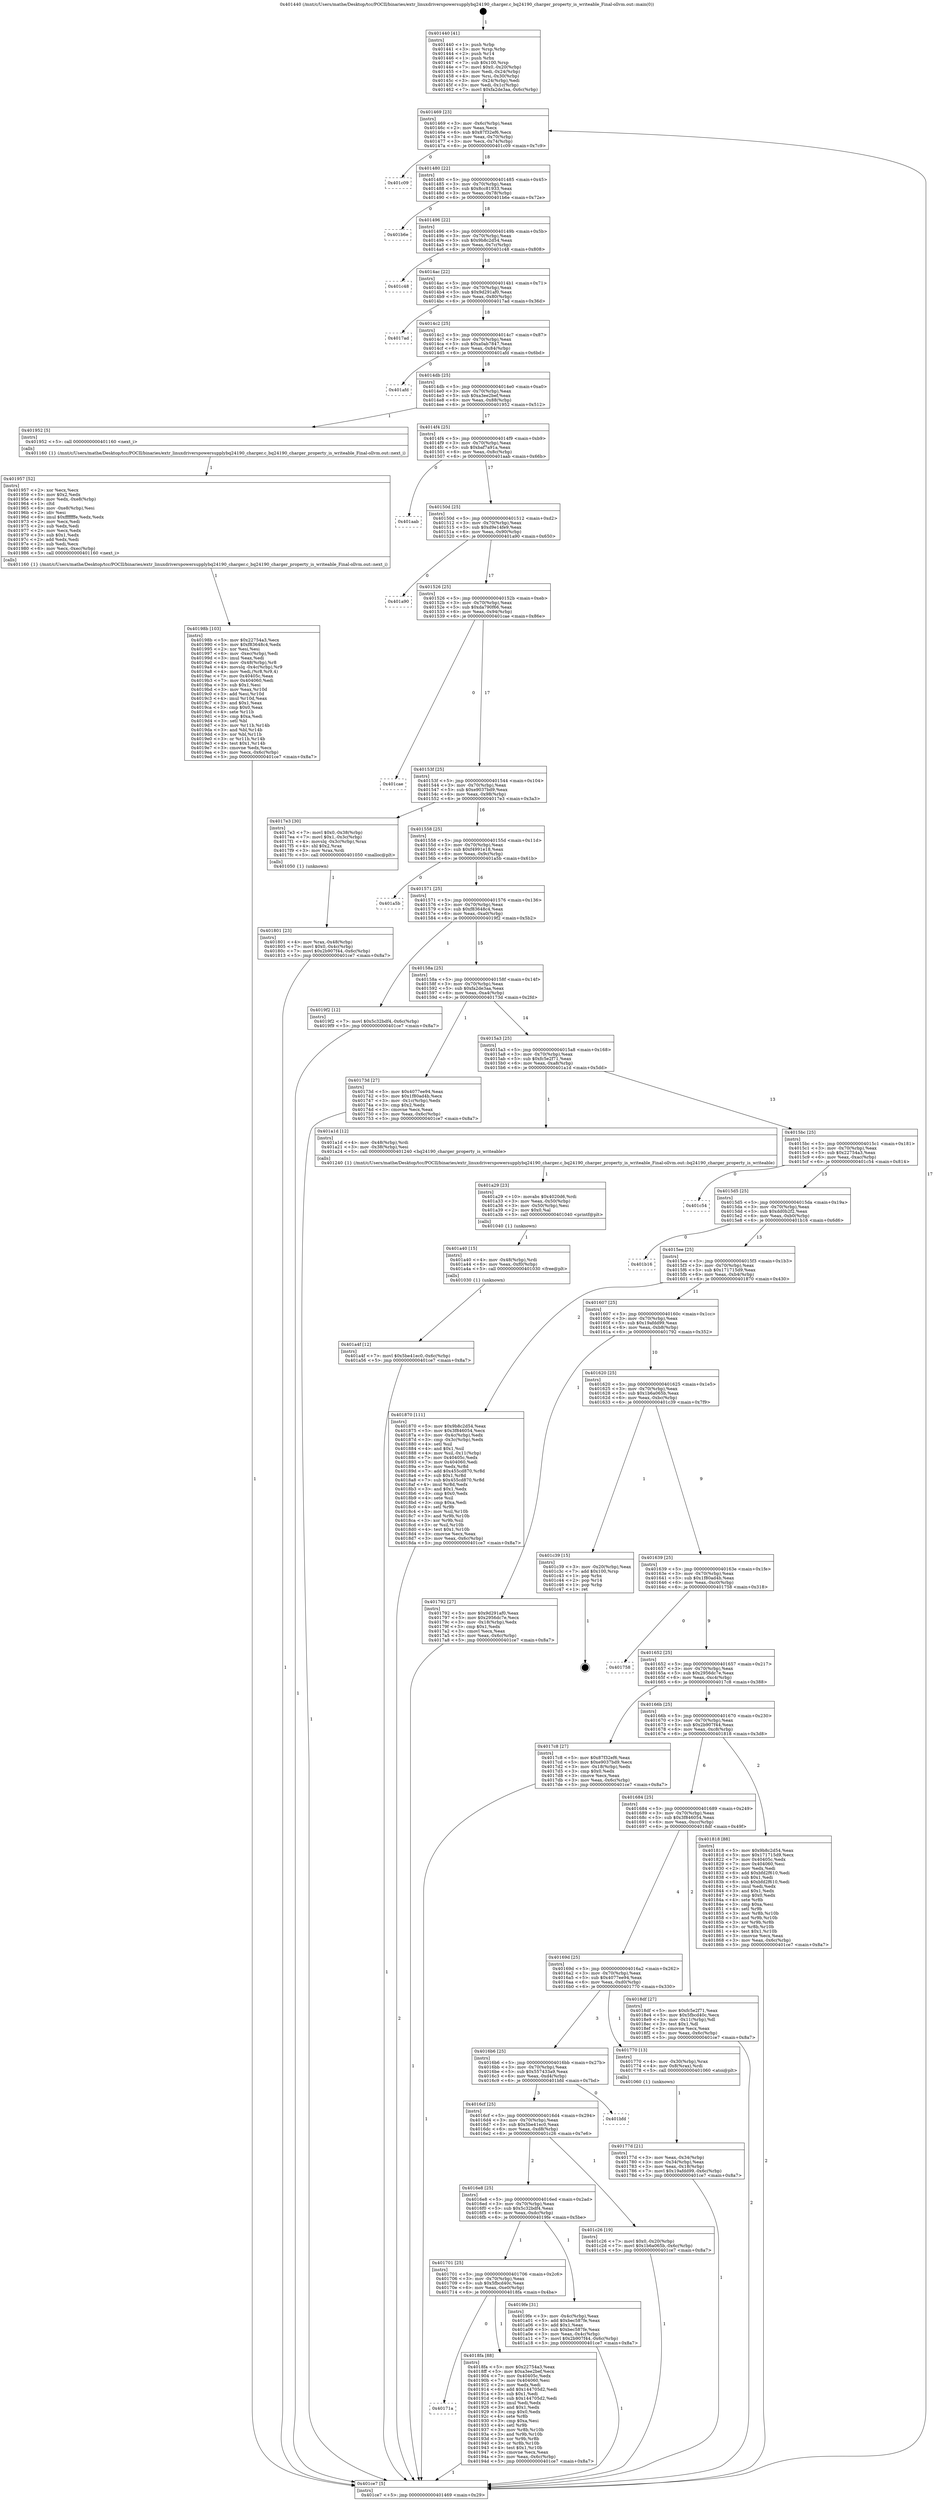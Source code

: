 digraph "0x401440" {
  label = "0x401440 (/mnt/c/Users/mathe/Desktop/tcc/POCII/binaries/extr_linuxdriverspowersupplybq24190_charger.c_bq24190_charger_property_is_writeable_Final-ollvm.out::main(0))"
  labelloc = "t"
  node[shape=record]

  Entry [label="",width=0.3,height=0.3,shape=circle,fillcolor=black,style=filled]
  "0x401469" [label="{
     0x401469 [23]\l
     | [instrs]\l
     &nbsp;&nbsp;0x401469 \<+3\>: mov -0x6c(%rbp),%eax\l
     &nbsp;&nbsp;0x40146c \<+2\>: mov %eax,%ecx\l
     &nbsp;&nbsp;0x40146e \<+6\>: sub $0x87f32ef6,%ecx\l
     &nbsp;&nbsp;0x401474 \<+3\>: mov %eax,-0x70(%rbp)\l
     &nbsp;&nbsp;0x401477 \<+3\>: mov %ecx,-0x74(%rbp)\l
     &nbsp;&nbsp;0x40147a \<+6\>: je 0000000000401c09 \<main+0x7c9\>\l
  }"]
  "0x401c09" [label="{
     0x401c09\l
  }", style=dashed]
  "0x401480" [label="{
     0x401480 [22]\l
     | [instrs]\l
     &nbsp;&nbsp;0x401480 \<+5\>: jmp 0000000000401485 \<main+0x45\>\l
     &nbsp;&nbsp;0x401485 \<+3\>: mov -0x70(%rbp),%eax\l
     &nbsp;&nbsp;0x401488 \<+5\>: sub $0x8cc81933,%eax\l
     &nbsp;&nbsp;0x40148d \<+3\>: mov %eax,-0x78(%rbp)\l
     &nbsp;&nbsp;0x401490 \<+6\>: je 0000000000401b6e \<main+0x72e\>\l
  }"]
  Exit [label="",width=0.3,height=0.3,shape=circle,fillcolor=black,style=filled,peripheries=2]
  "0x401b6e" [label="{
     0x401b6e\l
  }", style=dashed]
  "0x401496" [label="{
     0x401496 [22]\l
     | [instrs]\l
     &nbsp;&nbsp;0x401496 \<+5\>: jmp 000000000040149b \<main+0x5b\>\l
     &nbsp;&nbsp;0x40149b \<+3\>: mov -0x70(%rbp),%eax\l
     &nbsp;&nbsp;0x40149e \<+5\>: sub $0x9b8c2d54,%eax\l
     &nbsp;&nbsp;0x4014a3 \<+3\>: mov %eax,-0x7c(%rbp)\l
     &nbsp;&nbsp;0x4014a6 \<+6\>: je 0000000000401c48 \<main+0x808\>\l
  }"]
  "0x401a4f" [label="{
     0x401a4f [12]\l
     | [instrs]\l
     &nbsp;&nbsp;0x401a4f \<+7\>: movl $0x5be41ec0,-0x6c(%rbp)\l
     &nbsp;&nbsp;0x401a56 \<+5\>: jmp 0000000000401ce7 \<main+0x8a7\>\l
  }"]
  "0x401c48" [label="{
     0x401c48\l
  }", style=dashed]
  "0x4014ac" [label="{
     0x4014ac [22]\l
     | [instrs]\l
     &nbsp;&nbsp;0x4014ac \<+5\>: jmp 00000000004014b1 \<main+0x71\>\l
     &nbsp;&nbsp;0x4014b1 \<+3\>: mov -0x70(%rbp),%eax\l
     &nbsp;&nbsp;0x4014b4 \<+5\>: sub $0x9d291af0,%eax\l
     &nbsp;&nbsp;0x4014b9 \<+3\>: mov %eax,-0x80(%rbp)\l
     &nbsp;&nbsp;0x4014bc \<+6\>: je 00000000004017ad \<main+0x36d\>\l
  }"]
  "0x401a40" [label="{
     0x401a40 [15]\l
     | [instrs]\l
     &nbsp;&nbsp;0x401a40 \<+4\>: mov -0x48(%rbp),%rdi\l
     &nbsp;&nbsp;0x401a44 \<+6\>: mov %eax,-0xf0(%rbp)\l
     &nbsp;&nbsp;0x401a4a \<+5\>: call 0000000000401030 \<free@plt\>\l
     | [calls]\l
     &nbsp;&nbsp;0x401030 \{1\} (unknown)\l
  }"]
  "0x4017ad" [label="{
     0x4017ad\l
  }", style=dashed]
  "0x4014c2" [label="{
     0x4014c2 [25]\l
     | [instrs]\l
     &nbsp;&nbsp;0x4014c2 \<+5\>: jmp 00000000004014c7 \<main+0x87\>\l
     &nbsp;&nbsp;0x4014c7 \<+3\>: mov -0x70(%rbp),%eax\l
     &nbsp;&nbsp;0x4014ca \<+5\>: sub $0xa0ab7847,%eax\l
     &nbsp;&nbsp;0x4014cf \<+6\>: mov %eax,-0x84(%rbp)\l
     &nbsp;&nbsp;0x4014d5 \<+6\>: je 0000000000401afd \<main+0x6bd\>\l
  }"]
  "0x401a29" [label="{
     0x401a29 [23]\l
     | [instrs]\l
     &nbsp;&nbsp;0x401a29 \<+10\>: movabs $0x4020d6,%rdi\l
     &nbsp;&nbsp;0x401a33 \<+3\>: mov %eax,-0x50(%rbp)\l
     &nbsp;&nbsp;0x401a36 \<+3\>: mov -0x50(%rbp),%esi\l
     &nbsp;&nbsp;0x401a39 \<+2\>: mov $0x0,%al\l
     &nbsp;&nbsp;0x401a3b \<+5\>: call 0000000000401040 \<printf@plt\>\l
     | [calls]\l
     &nbsp;&nbsp;0x401040 \{1\} (unknown)\l
  }"]
  "0x401afd" [label="{
     0x401afd\l
  }", style=dashed]
  "0x4014db" [label="{
     0x4014db [25]\l
     | [instrs]\l
     &nbsp;&nbsp;0x4014db \<+5\>: jmp 00000000004014e0 \<main+0xa0\>\l
     &nbsp;&nbsp;0x4014e0 \<+3\>: mov -0x70(%rbp),%eax\l
     &nbsp;&nbsp;0x4014e3 \<+5\>: sub $0xa3ee2bef,%eax\l
     &nbsp;&nbsp;0x4014e8 \<+6\>: mov %eax,-0x88(%rbp)\l
     &nbsp;&nbsp;0x4014ee \<+6\>: je 0000000000401952 \<main+0x512\>\l
  }"]
  "0x40198b" [label="{
     0x40198b [103]\l
     | [instrs]\l
     &nbsp;&nbsp;0x40198b \<+5\>: mov $0x22754a3,%ecx\l
     &nbsp;&nbsp;0x401990 \<+5\>: mov $0xf83648c4,%edx\l
     &nbsp;&nbsp;0x401995 \<+2\>: xor %esi,%esi\l
     &nbsp;&nbsp;0x401997 \<+6\>: mov -0xec(%rbp),%edi\l
     &nbsp;&nbsp;0x40199d \<+3\>: imul %eax,%edi\l
     &nbsp;&nbsp;0x4019a0 \<+4\>: mov -0x48(%rbp),%r8\l
     &nbsp;&nbsp;0x4019a4 \<+4\>: movslq -0x4c(%rbp),%r9\l
     &nbsp;&nbsp;0x4019a8 \<+4\>: mov %edi,(%r8,%r9,4)\l
     &nbsp;&nbsp;0x4019ac \<+7\>: mov 0x40405c,%eax\l
     &nbsp;&nbsp;0x4019b3 \<+7\>: mov 0x404060,%edi\l
     &nbsp;&nbsp;0x4019ba \<+3\>: sub $0x1,%esi\l
     &nbsp;&nbsp;0x4019bd \<+3\>: mov %eax,%r10d\l
     &nbsp;&nbsp;0x4019c0 \<+3\>: add %esi,%r10d\l
     &nbsp;&nbsp;0x4019c3 \<+4\>: imul %r10d,%eax\l
     &nbsp;&nbsp;0x4019c7 \<+3\>: and $0x1,%eax\l
     &nbsp;&nbsp;0x4019ca \<+3\>: cmp $0x0,%eax\l
     &nbsp;&nbsp;0x4019cd \<+4\>: sete %r11b\l
     &nbsp;&nbsp;0x4019d1 \<+3\>: cmp $0xa,%edi\l
     &nbsp;&nbsp;0x4019d4 \<+3\>: setl %bl\l
     &nbsp;&nbsp;0x4019d7 \<+3\>: mov %r11b,%r14b\l
     &nbsp;&nbsp;0x4019da \<+3\>: and %bl,%r14b\l
     &nbsp;&nbsp;0x4019dd \<+3\>: xor %bl,%r11b\l
     &nbsp;&nbsp;0x4019e0 \<+3\>: or %r11b,%r14b\l
     &nbsp;&nbsp;0x4019e3 \<+4\>: test $0x1,%r14b\l
     &nbsp;&nbsp;0x4019e7 \<+3\>: cmovne %edx,%ecx\l
     &nbsp;&nbsp;0x4019ea \<+3\>: mov %ecx,-0x6c(%rbp)\l
     &nbsp;&nbsp;0x4019ed \<+5\>: jmp 0000000000401ce7 \<main+0x8a7\>\l
  }"]
  "0x401952" [label="{
     0x401952 [5]\l
     | [instrs]\l
     &nbsp;&nbsp;0x401952 \<+5\>: call 0000000000401160 \<next_i\>\l
     | [calls]\l
     &nbsp;&nbsp;0x401160 \{1\} (/mnt/c/Users/mathe/Desktop/tcc/POCII/binaries/extr_linuxdriverspowersupplybq24190_charger.c_bq24190_charger_property_is_writeable_Final-ollvm.out::next_i)\l
  }"]
  "0x4014f4" [label="{
     0x4014f4 [25]\l
     | [instrs]\l
     &nbsp;&nbsp;0x4014f4 \<+5\>: jmp 00000000004014f9 \<main+0xb9\>\l
     &nbsp;&nbsp;0x4014f9 \<+3\>: mov -0x70(%rbp),%eax\l
     &nbsp;&nbsp;0x4014fc \<+5\>: sub $0xbaf7a91a,%eax\l
     &nbsp;&nbsp;0x401501 \<+6\>: mov %eax,-0x8c(%rbp)\l
     &nbsp;&nbsp;0x401507 \<+6\>: je 0000000000401aab \<main+0x66b\>\l
  }"]
  "0x401957" [label="{
     0x401957 [52]\l
     | [instrs]\l
     &nbsp;&nbsp;0x401957 \<+2\>: xor %ecx,%ecx\l
     &nbsp;&nbsp;0x401959 \<+5\>: mov $0x2,%edx\l
     &nbsp;&nbsp;0x40195e \<+6\>: mov %edx,-0xe8(%rbp)\l
     &nbsp;&nbsp;0x401964 \<+1\>: cltd\l
     &nbsp;&nbsp;0x401965 \<+6\>: mov -0xe8(%rbp),%esi\l
     &nbsp;&nbsp;0x40196b \<+2\>: idiv %esi\l
     &nbsp;&nbsp;0x40196d \<+6\>: imul $0xfffffffe,%edx,%edx\l
     &nbsp;&nbsp;0x401973 \<+2\>: mov %ecx,%edi\l
     &nbsp;&nbsp;0x401975 \<+2\>: sub %edx,%edi\l
     &nbsp;&nbsp;0x401977 \<+2\>: mov %ecx,%edx\l
     &nbsp;&nbsp;0x401979 \<+3\>: sub $0x1,%edx\l
     &nbsp;&nbsp;0x40197c \<+2\>: add %edx,%edi\l
     &nbsp;&nbsp;0x40197e \<+2\>: sub %edi,%ecx\l
     &nbsp;&nbsp;0x401980 \<+6\>: mov %ecx,-0xec(%rbp)\l
     &nbsp;&nbsp;0x401986 \<+5\>: call 0000000000401160 \<next_i\>\l
     | [calls]\l
     &nbsp;&nbsp;0x401160 \{1\} (/mnt/c/Users/mathe/Desktop/tcc/POCII/binaries/extr_linuxdriverspowersupplybq24190_charger.c_bq24190_charger_property_is_writeable_Final-ollvm.out::next_i)\l
  }"]
  "0x401aab" [label="{
     0x401aab\l
  }", style=dashed]
  "0x40150d" [label="{
     0x40150d [25]\l
     | [instrs]\l
     &nbsp;&nbsp;0x40150d \<+5\>: jmp 0000000000401512 \<main+0xd2\>\l
     &nbsp;&nbsp;0x401512 \<+3\>: mov -0x70(%rbp),%eax\l
     &nbsp;&nbsp;0x401515 \<+5\>: sub $0xd9e14fe9,%eax\l
     &nbsp;&nbsp;0x40151a \<+6\>: mov %eax,-0x90(%rbp)\l
     &nbsp;&nbsp;0x401520 \<+6\>: je 0000000000401a90 \<main+0x650\>\l
  }"]
  "0x40171a" [label="{
     0x40171a\l
  }", style=dashed]
  "0x401a90" [label="{
     0x401a90\l
  }", style=dashed]
  "0x401526" [label="{
     0x401526 [25]\l
     | [instrs]\l
     &nbsp;&nbsp;0x401526 \<+5\>: jmp 000000000040152b \<main+0xeb\>\l
     &nbsp;&nbsp;0x40152b \<+3\>: mov -0x70(%rbp),%eax\l
     &nbsp;&nbsp;0x40152e \<+5\>: sub $0xda790f66,%eax\l
     &nbsp;&nbsp;0x401533 \<+6\>: mov %eax,-0x94(%rbp)\l
     &nbsp;&nbsp;0x401539 \<+6\>: je 0000000000401cae \<main+0x86e\>\l
  }"]
  "0x4018fa" [label="{
     0x4018fa [88]\l
     | [instrs]\l
     &nbsp;&nbsp;0x4018fa \<+5\>: mov $0x22754a3,%eax\l
     &nbsp;&nbsp;0x4018ff \<+5\>: mov $0xa3ee2bef,%ecx\l
     &nbsp;&nbsp;0x401904 \<+7\>: mov 0x40405c,%edx\l
     &nbsp;&nbsp;0x40190b \<+7\>: mov 0x404060,%esi\l
     &nbsp;&nbsp;0x401912 \<+2\>: mov %edx,%edi\l
     &nbsp;&nbsp;0x401914 \<+6\>: add $0x144705d2,%edi\l
     &nbsp;&nbsp;0x40191a \<+3\>: sub $0x1,%edi\l
     &nbsp;&nbsp;0x40191d \<+6\>: sub $0x144705d2,%edi\l
     &nbsp;&nbsp;0x401923 \<+3\>: imul %edi,%edx\l
     &nbsp;&nbsp;0x401926 \<+3\>: and $0x1,%edx\l
     &nbsp;&nbsp;0x401929 \<+3\>: cmp $0x0,%edx\l
     &nbsp;&nbsp;0x40192c \<+4\>: sete %r8b\l
     &nbsp;&nbsp;0x401930 \<+3\>: cmp $0xa,%esi\l
     &nbsp;&nbsp;0x401933 \<+4\>: setl %r9b\l
     &nbsp;&nbsp;0x401937 \<+3\>: mov %r8b,%r10b\l
     &nbsp;&nbsp;0x40193a \<+3\>: and %r9b,%r10b\l
     &nbsp;&nbsp;0x40193d \<+3\>: xor %r9b,%r8b\l
     &nbsp;&nbsp;0x401940 \<+3\>: or %r8b,%r10b\l
     &nbsp;&nbsp;0x401943 \<+4\>: test $0x1,%r10b\l
     &nbsp;&nbsp;0x401947 \<+3\>: cmovne %ecx,%eax\l
     &nbsp;&nbsp;0x40194a \<+3\>: mov %eax,-0x6c(%rbp)\l
     &nbsp;&nbsp;0x40194d \<+5\>: jmp 0000000000401ce7 \<main+0x8a7\>\l
  }"]
  "0x401cae" [label="{
     0x401cae\l
  }", style=dashed]
  "0x40153f" [label="{
     0x40153f [25]\l
     | [instrs]\l
     &nbsp;&nbsp;0x40153f \<+5\>: jmp 0000000000401544 \<main+0x104\>\l
     &nbsp;&nbsp;0x401544 \<+3\>: mov -0x70(%rbp),%eax\l
     &nbsp;&nbsp;0x401547 \<+5\>: sub $0xe9037bd9,%eax\l
     &nbsp;&nbsp;0x40154c \<+6\>: mov %eax,-0x98(%rbp)\l
     &nbsp;&nbsp;0x401552 \<+6\>: je 00000000004017e3 \<main+0x3a3\>\l
  }"]
  "0x401701" [label="{
     0x401701 [25]\l
     | [instrs]\l
     &nbsp;&nbsp;0x401701 \<+5\>: jmp 0000000000401706 \<main+0x2c6\>\l
     &nbsp;&nbsp;0x401706 \<+3\>: mov -0x70(%rbp),%eax\l
     &nbsp;&nbsp;0x401709 \<+5\>: sub $0x5fbcd40c,%eax\l
     &nbsp;&nbsp;0x40170e \<+6\>: mov %eax,-0xe0(%rbp)\l
     &nbsp;&nbsp;0x401714 \<+6\>: je 00000000004018fa \<main+0x4ba\>\l
  }"]
  "0x4017e3" [label="{
     0x4017e3 [30]\l
     | [instrs]\l
     &nbsp;&nbsp;0x4017e3 \<+7\>: movl $0x0,-0x38(%rbp)\l
     &nbsp;&nbsp;0x4017ea \<+7\>: movl $0x1,-0x3c(%rbp)\l
     &nbsp;&nbsp;0x4017f1 \<+4\>: movslq -0x3c(%rbp),%rax\l
     &nbsp;&nbsp;0x4017f5 \<+4\>: shl $0x2,%rax\l
     &nbsp;&nbsp;0x4017f9 \<+3\>: mov %rax,%rdi\l
     &nbsp;&nbsp;0x4017fc \<+5\>: call 0000000000401050 \<malloc@plt\>\l
     | [calls]\l
     &nbsp;&nbsp;0x401050 \{1\} (unknown)\l
  }"]
  "0x401558" [label="{
     0x401558 [25]\l
     | [instrs]\l
     &nbsp;&nbsp;0x401558 \<+5\>: jmp 000000000040155d \<main+0x11d\>\l
     &nbsp;&nbsp;0x40155d \<+3\>: mov -0x70(%rbp),%eax\l
     &nbsp;&nbsp;0x401560 \<+5\>: sub $0xf4991e18,%eax\l
     &nbsp;&nbsp;0x401565 \<+6\>: mov %eax,-0x9c(%rbp)\l
     &nbsp;&nbsp;0x40156b \<+6\>: je 0000000000401a5b \<main+0x61b\>\l
  }"]
  "0x4019fe" [label="{
     0x4019fe [31]\l
     | [instrs]\l
     &nbsp;&nbsp;0x4019fe \<+3\>: mov -0x4c(%rbp),%eax\l
     &nbsp;&nbsp;0x401a01 \<+5\>: add $0xbec587fe,%eax\l
     &nbsp;&nbsp;0x401a06 \<+3\>: add $0x1,%eax\l
     &nbsp;&nbsp;0x401a09 \<+5\>: sub $0xbec587fe,%eax\l
     &nbsp;&nbsp;0x401a0e \<+3\>: mov %eax,-0x4c(%rbp)\l
     &nbsp;&nbsp;0x401a11 \<+7\>: movl $0x2b907f44,-0x6c(%rbp)\l
     &nbsp;&nbsp;0x401a18 \<+5\>: jmp 0000000000401ce7 \<main+0x8a7\>\l
  }"]
  "0x401a5b" [label="{
     0x401a5b\l
  }", style=dashed]
  "0x401571" [label="{
     0x401571 [25]\l
     | [instrs]\l
     &nbsp;&nbsp;0x401571 \<+5\>: jmp 0000000000401576 \<main+0x136\>\l
     &nbsp;&nbsp;0x401576 \<+3\>: mov -0x70(%rbp),%eax\l
     &nbsp;&nbsp;0x401579 \<+5\>: sub $0xf83648c4,%eax\l
     &nbsp;&nbsp;0x40157e \<+6\>: mov %eax,-0xa0(%rbp)\l
     &nbsp;&nbsp;0x401584 \<+6\>: je 00000000004019f2 \<main+0x5b2\>\l
  }"]
  "0x4016e8" [label="{
     0x4016e8 [25]\l
     | [instrs]\l
     &nbsp;&nbsp;0x4016e8 \<+5\>: jmp 00000000004016ed \<main+0x2ad\>\l
     &nbsp;&nbsp;0x4016ed \<+3\>: mov -0x70(%rbp),%eax\l
     &nbsp;&nbsp;0x4016f0 \<+5\>: sub $0x5c32bdf4,%eax\l
     &nbsp;&nbsp;0x4016f5 \<+6\>: mov %eax,-0xdc(%rbp)\l
     &nbsp;&nbsp;0x4016fb \<+6\>: je 00000000004019fe \<main+0x5be\>\l
  }"]
  "0x4019f2" [label="{
     0x4019f2 [12]\l
     | [instrs]\l
     &nbsp;&nbsp;0x4019f2 \<+7\>: movl $0x5c32bdf4,-0x6c(%rbp)\l
     &nbsp;&nbsp;0x4019f9 \<+5\>: jmp 0000000000401ce7 \<main+0x8a7\>\l
  }"]
  "0x40158a" [label="{
     0x40158a [25]\l
     | [instrs]\l
     &nbsp;&nbsp;0x40158a \<+5\>: jmp 000000000040158f \<main+0x14f\>\l
     &nbsp;&nbsp;0x40158f \<+3\>: mov -0x70(%rbp),%eax\l
     &nbsp;&nbsp;0x401592 \<+5\>: sub $0xfa2de3aa,%eax\l
     &nbsp;&nbsp;0x401597 \<+6\>: mov %eax,-0xa4(%rbp)\l
     &nbsp;&nbsp;0x40159d \<+6\>: je 000000000040173d \<main+0x2fd\>\l
  }"]
  "0x401c26" [label="{
     0x401c26 [19]\l
     | [instrs]\l
     &nbsp;&nbsp;0x401c26 \<+7\>: movl $0x0,-0x20(%rbp)\l
     &nbsp;&nbsp;0x401c2d \<+7\>: movl $0x1b6a065b,-0x6c(%rbp)\l
     &nbsp;&nbsp;0x401c34 \<+5\>: jmp 0000000000401ce7 \<main+0x8a7\>\l
  }"]
  "0x40173d" [label="{
     0x40173d [27]\l
     | [instrs]\l
     &nbsp;&nbsp;0x40173d \<+5\>: mov $0x4077ee94,%eax\l
     &nbsp;&nbsp;0x401742 \<+5\>: mov $0x1f80ad4b,%ecx\l
     &nbsp;&nbsp;0x401747 \<+3\>: mov -0x1c(%rbp),%edx\l
     &nbsp;&nbsp;0x40174a \<+3\>: cmp $0x2,%edx\l
     &nbsp;&nbsp;0x40174d \<+3\>: cmovne %ecx,%eax\l
     &nbsp;&nbsp;0x401750 \<+3\>: mov %eax,-0x6c(%rbp)\l
     &nbsp;&nbsp;0x401753 \<+5\>: jmp 0000000000401ce7 \<main+0x8a7\>\l
  }"]
  "0x4015a3" [label="{
     0x4015a3 [25]\l
     | [instrs]\l
     &nbsp;&nbsp;0x4015a3 \<+5\>: jmp 00000000004015a8 \<main+0x168\>\l
     &nbsp;&nbsp;0x4015a8 \<+3\>: mov -0x70(%rbp),%eax\l
     &nbsp;&nbsp;0x4015ab \<+5\>: sub $0xfc5e2f71,%eax\l
     &nbsp;&nbsp;0x4015b0 \<+6\>: mov %eax,-0xa8(%rbp)\l
     &nbsp;&nbsp;0x4015b6 \<+6\>: je 0000000000401a1d \<main+0x5dd\>\l
  }"]
  "0x401ce7" [label="{
     0x401ce7 [5]\l
     | [instrs]\l
     &nbsp;&nbsp;0x401ce7 \<+5\>: jmp 0000000000401469 \<main+0x29\>\l
  }"]
  "0x401440" [label="{
     0x401440 [41]\l
     | [instrs]\l
     &nbsp;&nbsp;0x401440 \<+1\>: push %rbp\l
     &nbsp;&nbsp;0x401441 \<+3\>: mov %rsp,%rbp\l
     &nbsp;&nbsp;0x401444 \<+2\>: push %r14\l
     &nbsp;&nbsp;0x401446 \<+1\>: push %rbx\l
     &nbsp;&nbsp;0x401447 \<+7\>: sub $0x100,%rsp\l
     &nbsp;&nbsp;0x40144e \<+7\>: movl $0x0,-0x20(%rbp)\l
     &nbsp;&nbsp;0x401455 \<+3\>: mov %edi,-0x24(%rbp)\l
     &nbsp;&nbsp;0x401458 \<+4\>: mov %rsi,-0x30(%rbp)\l
     &nbsp;&nbsp;0x40145c \<+3\>: mov -0x24(%rbp),%edi\l
     &nbsp;&nbsp;0x40145f \<+3\>: mov %edi,-0x1c(%rbp)\l
     &nbsp;&nbsp;0x401462 \<+7\>: movl $0xfa2de3aa,-0x6c(%rbp)\l
  }"]
  "0x4016cf" [label="{
     0x4016cf [25]\l
     | [instrs]\l
     &nbsp;&nbsp;0x4016cf \<+5\>: jmp 00000000004016d4 \<main+0x294\>\l
     &nbsp;&nbsp;0x4016d4 \<+3\>: mov -0x70(%rbp),%eax\l
     &nbsp;&nbsp;0x4016d7 \<+5\>: sub $0x5be41ec0,%eax\l
     &nbsp;&nbsp;0x4016dc \<+6\>: mov %eax,-0xd8(%rbp)\l
     &nbsp;&nbsp;0x4016e2 \<+6\>: je 0000000000401c26 \<main+0x7e6\>\l
  }"]
  "0x401a1d" [label="{
     0x401a1d [12]\l
     | [instrs]\l
     &nbsp;&nbsp;0x401a1d \<+4\>: mov -0x48(%rbp),%rdi\l
     &nbsp;&nbsp;0x401a21 \<+3\>: mov -0x38(%rbp),%esi\l
     &nbsp;&nbsp;0x401a24 \<+5\>: call 0000000000401240 \<bq24190_charger_property_is_writeable\>\l
     | [calls]\l
     &nbsp;&nbsp;0x401240 \{1\} (/mnt/c/Users/mathe/Desktop/tcc/POCII/binaries/extr_linuxdriverspowersupplybq24190_charger.c_bq24190_charger_property_is_writeable_Final-ollvm.out::bq24190_charger_property_is_writeable)\l
  }"]
  "0x4015bc" [label="{
     0x4015bc [25]\l
     | [instrs]\l
     &nbsp;&nbsp;0x4015bc \<+5\>: jmp 00000000004015c1 \<main+0x181\>\l
     &nbsp;&nbsp;0x4015c1 \<+3\>: mov -0x70(%rbp),%eax\l
     &nbsp;&nbsp;0x4015c4 \<+5\>: sub $0x22754a3,%eax\l
     &nbsp;&nbsp;0x4015c9 \<+6\>: mov %eax,-0xac(%rbp)\l
     &nbsp;&nbsp;0x4015cf \<+6\>: je 0000000000401c54 \<main+0x814\>\l
  }"]
  "0x401bfd" [label="{
     0x401bfd\l
  }", style=dashed]
  "0x401c54" [label="{
     0x401c54\l
  }", style=dashed]
  "0x4015d5" [label="{
     0x4015d5 [25]\l
     | [instrs]\l
     &nbsp;&nbsp;0x4015d5 \<+5\>: jmp 00000000004015da \<main+0x19a\>\l
     &nbsp;&nbsp;0x4015da \<+3\>: mov -0x70(%rbp),%eax\l
     &nbsp;&nbsp;0x4015dd \<+5\>: sub $0xdd0b2f2,%eax\l
     &nbsp;&nbsp;0x4015e2 \<+6\>: mov %eax,-0xb0(%rbp)\l
     &nbsp;&nbsp;0x4015e8 \<+6\>: je 0000000000401b16 \<main+0x6d6\>\l
  }"]
  "0x401801" [label="{
     0x401801 [23]\l
     | [instrs]\l
     &nbsp;&nbsp;0x401801 \<+4\>: mov %rax,-0x48(%rbp)\l
     &nbsp;&nbsp;0x401805 \<+7\>: movl $0x0,-0x4c(%rbp)\l
     &nbsp;&nbsp;0x40180c \<+7\>: movl $0x2b907f44,-0x6c(%rbp)\l
     &nbsp;&nbsp;0x401813 \<+5\>: jmp 0000000000401ce7 \<main+0x8a7\>\l
  }"]
  "0x401b16" [label="{
     0x401b16\l
  }", style=dashed]
  "0x4015ee" [label="{
     0x4015ee [25]\l
     | [instrs]\l
     &nbsp;&nbsp;0x4015ee \<+5\>: jmp 00000000004015f3 \<main+0x1b3\>\l
     &nbsp;&nbsp;0x4015f3 \<+3\>: mov -0x70(%rbp),%eax\l
     &nbsp;&nbsp;0x4015f6 \<+5\>: sub $0x171715d9,%eax\l
     &nbsp;&nbsp;0x4015fb \<+6\>: mov %eax,-0xb4(%rbp)\l
     &nbsp;&nbsp;0x401601 \<+6\>: je 0000000000401870 \<main+0x430\>\l
  }"]
  "0x40177d" [label="{
     0x40177d [21]\l
     | [instrs]\l
     &nbsp;&nbsp;0x40177d \<+3\>: mov %eax,-0x34(%rbp)\l
     &nbsp;&nbsp;0x401780 \<+3\>: mov -0x34(%rbp),%eax\l
     &nbsp;&nbsp;0x401783 \<+3\>: mov %eax,-0x18(%rbp)\l
     &nbsp;&nbsp;0x401786 \<+7\>: movl $0x19afdd99,-0x6c(%rbp)\l
     &nbsp;&nbsp;0x40178d \<+5\>: jmp 0000000000401ce7 \<main+0x8a7\>\l
  }"]
  "0x401870" [label="{
     0x401870 [111]\l
     | [instrs]\l
     &nbsp;&nbsp;0x401870 \<+5\>: mov $0x9b8c2d54,%eax\l
     &nbsp;&nbsp;0x401875 \<+5\>: mov $0x3f846054,%ecx\l
     &nbsp;&nbsp;0x40187a \<+3\>: mov -0x4c(%rbp),%edx\l
     &nbsp;&nbsp;0x40187d \<+3\>: cmp -0x3c(%rbp),%edx\l
     &nbsp;&nbsp;0x401880 \<+4\>: setl %sil\l
     &nbsp;&nbsp;0x401884 \<+4\>: and $0x1,%sil\l
     &nbsp;&nbsp;0x401888 \<+4\>: mov %sil,-0x11(%rbp)\l
     &nbsp;&nbsp;0x40188c \<+7\>: mov 0x40405c,%edx\l
     &nbsp;&nbsp;0x401893 \<+7\>: mov 0x404060,%edi\l
     &nbsp;&nbsp;0x40189a \<+3\>: mov %edx,%r8d\l
     &nbsp;&nbsp;0x40189d \<+7\>: add $0x455cd870,%r8d\l
     &nbsp;&nbsp;0x4018a4 \<+4\>: sub $0x1,%r8d\l
     &nbsp;&nbsp;0x4018a8 \<+7\>: sub $0x455cd870,%r8d\l
     &nbsp;&nbsp;0x4018af \<+4\>: imul %r8d,%edx\l
     &nbsp;&nbsp;0x4018b3 \<+3\>: and $0x1,%edx\l
     &nbsp;&nbsp;0x4018b6 \<+3\>: cmp $0x0,%edx\l
     &nbsp;&nbsp;0x4018b9 \<+4\>: sete %sil\l
     &nbsp;&nbsp;0x4018bd \<+3\>: cmp $0xa,%edi\l
     &nbsp;&nbsp;0x4018c0 \<+4\>: setl %r9b\l
     &nbsp;&nbsp;0x4018c4 \<+3\>: mov %sil,%r10b\l
     &nbsp;&nbsp;0x4018c7 \<+3\>: and %r9b,%r10b\l
     &nbsp;&nbsp;0x4018ca \<+3\>: xor %r9b,%sil\l
     &nbsp;&nbsp;0x4018cd \<+3\>: or %sil,%r10b\l
     &nbsp;&nbsp;0x4018d0 \<+4\>: test $0x1,%r10b\l
     &nbsp;&nbsp;0x4018d4 \<+3\>: cmovne %ecx,%eax\l
     &nbsp;&nbsp;0x4018d7 \<+3\>: mov %eax,-0x6c(%rbp)\l
     &nbsp;&nbsp;0x4018da \<+5\>: jmp 0000000000401ce7 \<main+0x8a7\>\l
  }"]
  "0x401607" [label="{
     0x401607 [25]\l
     | [instrs]\l
     &nbsp;&nbsp;0x401607 \<+5\>: jmp 000000000040160c \<main+0x1cc\>\l
     &nbsp;&nbsp;0x40160c \<+3\>: mov -0x70(%rbp),%eax\l
     &nbsp;&nbsp;0x40160f \<+5\>: sub $0x19afdd99,%eax\l
     &nbsp;&nbsp;0x401614 \<+6\>: mov %eax,-0xb8(%rbp)\l
     &nbsp;&nbsp;0x40161a \<+6\>: je 0000000000401792 \<main+0x352\>\l
  }"]
  "0x4016b6" [label="{
     0x4016b6 [25]\l
     | [instrs]\l
     &nbsp;&nbsp;0x4016b6 \<+5\>: jmp 00000000004016bb \<main+0x27b\>\l
     &nbsp;&nbsp;0x4016bb \<+3\>: mov -0x70(%rbp),%eax\l
     &nbsp;&nbsp;0x4016be \<+5\>: sub $0x557433a9,%eax\l
     &nbsp;&nbsp;0x4016c3 \<+6\>: mov %eax,-0xd4(%rbp)\l
     &nbsp;&nbsp;0x4016c9 \<+6\>: je 0000000000401bfd \<main+0x7bd\>\l
  }"]
  "0x401792" [label="{
     0x401792 [27]\l
     | [instrs]\l
     &nbsp;&nbsp;0x401792 \<+5\>: mov $0x9d291af0,%eax\l
     &nbsp;&nbsp;0x401797 \<+5\>: mov $0x2956dc7e,%ecx\l
     &nbsp;&nbsp;0x40179c \<+3\>: mov -0x18(%rbp),%edx\l
     &nbsp;&nbsp;0x40179f \<+3\>: cmp $0x1,%edx\l
     &nbsp;&nbsp;0x4017a2 \<+3\>: cmovl %ecx,%eax\l
     &nbsp;&nbsp;0x4017a5 \<+3\>: mov %eax,-0x6c(%rbp)\l
     &nbsp;&nbsp;0x4017a8 \<+5\>: jmp 0000000000401ce7 \<main+0x8a7\>\l
  }"]
  "0x401620" [label="{
     0x401620 [25]\l
     | [instrs]\l
     &nbsp;&nbsp;0x401620 \<+5\>: jmp 0000000000401625 \<main+0x1e5\>\l
     &nbsp;&nbsp;0x401625 \<+3\>: mov -0x70(%rbp),%eax\l
     &nbsp;&nbsp;0x401628 \<+5\>: sub $0x1b6a065b,%eax\l
     &nbsp;&nbsp;0x40162d \<+6\>: mov %eax,-0xbc(%rbp)\l
     &nbsp;&nbsp;0x401633 \<+6\>: je 0000000000401c39 \<main+0x7f9\>\l
  }"]
  "0x401770" [label="{
     0x401770 [13]\l
     | [instrs]\l
     &nbsp;&nbsp;0x401770 \<+4\>: mov -0x30(%rbp),%rax\l
     &nbsp;&nbsp;0x401774 \<+4\>: mov 0x8(%rax),%rdi\l
     &nbsp;&nbsp;0x401778 \<+5\>: call 0000000000401060 \<atoi@plt\>\l
     | [calls]\l
     &nbsp;&nbsp;0x401060 \{1\} (unknown)\l
  }"]
  "0x401c39" [label="{
     0x401c39 [15]\l
     | [instrs]\l
     &nbsp;&nbsp;0x401c39 \<+3\>: mov -0x20(%rbp),%eax\l
     &nbsp;&nbsp;0x401c3c \<+7\>: add $0x100,%rsp\l
     &nbsp;&nbsp;0x401c43 \<+1\>: pop %rbx\l
     &nbsp;&nbsp;0x401c44 \<+2\>: pop %r14\l
     &nbsp;&nbsp;0x401c46 \<+1\>: pop %rbp\l
     &nbsp;&nbsp;0x401c47 \<+1\>: ret\l
  }"]
  "0x401639" [label="{
     0x401639 [25]\l
     | [instrs]\l
     &nbsp;&nbsp;0x401639 \<+5\>: jmp 000000000040163e \<main+0x1fe\>\l
     &nbsp;&nbsp;0x40163e \<+3\>: mov -0x70(%rbp),%eax\l
     &nbsp;&nbsp;0x401641 \<+5\>: sub $0x1f80ad4b,%eax\l
     &nbsp;&nbsp;0x401646 \<+6\>: mov %eax,-0xc0(%rbp)\l
     &nbsp;&nbsp;0x40164c \<+6\>: je 0000000000401758 \<main+0x318\>\l
  }"]
  "0x40169d" [label="{
     0x40169d [25]\l
     | [instrs]\l
     &nbsp;&nbsp;0x40169d \<+5\>: jmp 00000000004016a2 \<main+0x262\>\l
     &nbsp;&nbsp;0x4016a2 \<+3\>: mov -0x70(%rbp),%eax\l
     &nbsp;&nbsp;0x4016a5 \<+5\>: sub $0x4077ee94,%eax\l
     &nbsp;&nbsp;0x4016aa \<+6\>: mov %eax,-0xd0(%rbp)\l
     &nbsp;&nbsp;0x4016b0 \<+6\>: je 0000000000401770 \<main+0x330\>\l
  }"]
  "0x401758" [label="{
     0x401758\l
  }", style=dashed]
  "0x401652" [label="{
     0x401652 [25]\l
     | [instrs]\l
     &nbsp;&nbsp;0x401652 \<+5\>: jmp 0000000000401657 \<main+0x217\>\l
     &nbsp;&nbsp;0x401657 \<+3\>: mov -0x70(%rbp),%eax\l
     &nbsp;&nbsp;0x40165a \<+5\>: sub $0x2956dc7e,%eax\l
     &nbsp;&nbsp;0x40165f \<+6\>: mov %eax,-0xc4(%rbp)\l
     &nbsp;&nbsp;0x401665 \<+6\>: je 00000000004017c8 \<main+0x388\>\l
  }"]
  "0x4018df" [label="{
     0x4018df [27]\l
     | [instrs]\l
     &nbsp;&nbsp;0x4018df \<+5\>: mov $0xfc5e2f71,%eax\l
     &nbsp;&nbsp;0x4018e4 \<+5\>: mov $0x5fbcd40c,%ecx\l
     &nbsp;&nbsp;0x4018e9 \<+3\>: mov -0x11(%rbp),%dl\l
     &nbsp;&nbsp;0x4018ec \<+3\>: test $0x1,%dl\l
     &nbsp;&nbsp;0x4018ef \<+3\>: cmovne %ecx,%eax\l
     &nbsp;&nbsp;0x4018f2 \<+3\>: mov %eax,-0x6c(%rbp)\l
     &nbsp;&nbsp;0x4018f5 \<+5\>: jmp 0000000000401ce7 \<main+0x8a7\>\l
  }"]
  "0x4017c8" [label="{
     0x4017c8 [27]\l
     | [instrs]\l
     &nbsp;&nbsp;0x4017c8 \<+5\>: mov $0x87f32ef6,%eax\l
     &nbsp;&nbsp;0x4017cd \<+5\>: mov $0xe9037bd9,%ecx\l
     &nbsp;&nbsp;0x4017d2 \<+3\>: mov -0x18(%rbp),%edx\l
     &nbsp;&nbsp;0x4017d5 \<+3\>: cmp $0x0,%edx\l
     &nbsp;&nbsp;0x4017d8 \<+3\>: cmove %ecx,%eax\l
     &nbsp;&nbsp;0x4017db \<+3\>: mov %eax,-0x6c(%rbp)\l
     &nbsp;&nbsp;0x4017de \<+5\>: jmp 0000000000401ce7 \<main+0x8a7\>\l
  }"]
  "0x40166b" [label="{
     0x40166b [25]\l
     | [instrs]\l
     &nbsp;&nbsp;0x40166b \<+5\>: jmp 0000000000401670 \<main+0x230\>\l
     &nbsp;&nbsp;0x401670 \<+3\>: mov -0x70(%rbp),%eax\l
     &nbsp;&nbsp;0x401673 \<+5\>: sub $0x2b907f44,%eax\l
     &nbsp;&nbsp;0x401678 \<+6\>: mov %eax,-0xc8(%rbp)\l
     &nbsp;&nbsp;0x40167e \<+6\>: je 0000000000401818 \<main+0x3d8\>\l
  }"]
  "0x401684" [label="{
     0x401684 [25]\l
     | [instrs]\l
     &nbsp;&nbsp;0x401684 \<+5\>: jmp 0000000000401689 \<main+0x249\>\l
     &nbsp;&nbsp;0x401689 \<+3\>: mov -0x70(%rbp),%eax\l
     &nbsp;&nbsp;0x40168c \<+5\>: sub $0x3f846054,%eax\l
     &nbsp;&nbsp;0x401691 \<+6\>: mov %eax,-0xcc(%rbp)\l
     &nbsp;&nbsp;0x401697 \<+6\>: je 00000000004018df \<main+0x49f\>\l
  }"]
  "0x401818" [label="{
     0x401818 [88]\l
     | [instrs]\l
     &nbsp;&nbsp;0x401818 \<+5\>: mov $0x9b8c2d54,%eax\l
     &nbsp;&nbsp;0x40181d \<+5\>: mov $0x171715d9,%ecx\l
     &nbsp;&nbsp;0x401822 \<+7\>: mov 0x40405c,%edx\l
     &nbsp;&nbsp;0x401829 \<+7\>: mov 0x404060,%esi\l
     &nbsp;&nbsp;0x401830 \<+2\>: mov %edx,%edi\l
     &nbsp;&nbsp;0x401832 \<+6\>: add $0xbfd2f610,%edi\l
     &nbsp;&nbsp;0x401838 \<+3\>: sub $0x1,%edi\l
     &nbsp;&nbsp;0x40183b \<+6\>: sub $0xbfd2f610,%edi\l
     &nbsp;&nbsp;0x401841 \<+3\>: imul %edi,%edx\l
     &nbsp;&nbsp;0x401844 \<+3\>: and $0x1,%edx\l
     &nbsp;&nbsp;0x401847 \<+3\>: cmp $0x0,%edx\l
     &nbsp;&nbsp;0x40184a \<+4\>: sete %r8b\l
     &nbsp;&nbsp;0x40184e \<+3\>: cmp $0xa,%esi\l
     &nbsp;&nbsp;0x401851 \<+4\>: setl %r9b\l
     &nbsp;&nbsp;0x401855 \<+3\>: mov %r8b,%r10b\l
     &nbsp;&nbsp;0x401858 \<+3\>: and %r9b,%r10b\l
     &nbsp;&nbsp;0x40185b \<+3\>: xor %r9b,%r8b\l
     &nbsp;&nbsp;0x40185e \<+3\>: or %r8b,%r10b\l
     &nbsp;&nbsp;0x401861 \<+4\>: test $0x1,%r10b\l
     &nbsp;&nbsp;0x401865 \<+3\>: cmovne %ecx,%eax\l
     &nbsp;&nbsp;0x401868 \<+3\>: mov %eax,-0x6c(%rbp)\l
     &nbsp;&nbsp;0x40186b \<+5\>: jmp 0000000000401ce7 \<main+0x8a7\>\l
  }"]
  Entry -> "0x401440" [label=" 1"]
  "0x401469" -> "0x401c09" [label=" 0"]
  "0x401469" -> "0x401480" [label=" 18"]
  "0x401c39" -> Exit [label=" 1"]
  "0x401480" -> "0x401b6e" [label=" 0"]
  "0x401480" -> "0x401496" [label=" 18"]
  "0x401c26" -> "0x401ce7" [label=" 1"]
  "0x401496" -> "0x401c48" [label=" 0"]
  "0x401496" -> "0x4014ac" [label=" 18"]
  "0x401a4f" -> "0x401ce7" [label=" 1"]
  "0x4014ac" -> "0x4017ad" [label=" 0"]
  "0x4014ac" -> "0x4014c2" [label=" 18"]
  "0x401a40" -> "0x401a4f" [label=" 1"]
  "0x4014c2" -> "0x401afd" [label=" 0"]
  "0x4014c2" -> "0x4014db" [label=" 18"]
  "0x401a29" -> "0x401a40" [label=" 1"]
  "0x4014db" -> "0x401952" [label=" 1"]
  "0x4014db" -> "0x4014f4" [label=" 17"]
  "0x401a1d" -> "0x401a29" [label=" 1"]
  "0x4014f4" -> "0x401aab" [label=" 0"]
  "0x4014f4" -> "0x40150d" [label=" 17"]
  "0x4019fe" -> "0x401ce7" [label=" 1"]
  "0x40150d" -> "0x401a90" [label=" 0"]
  "0x40150d" -> "0x401526" [label=" 17"]
  "0x4019f2" -> "0x401ce7" [label=" 1"]
  "0x401526" -> "0x401cae" [label=" 0"]
  "0x401526" -> "0x40153f" [label=" 17"]
  "0x40198b" -> "0x401ce7" [label=" 1"]
  "0x40153f" -> "0x4017e3" [label=" 1"]
  "0x40153f" -> "0x401558" [label=" 16"]
  "0x401952" -> "0x401957" [label=" 1"]
  "0x401558" -> "0x401a5b" [label=" 0"]
  "0x401558" -> "0x401571" [label=" 16"]
  "0x4018fa" -> "0x401ce7" [label=" 1"]
  "0x401571" -> "0x4019f2" [label=" 1"]
  "0x401571" -> "0x40158a" [label=" 15"]
  "0x401701" -> "0x4018fa" [label=" 1"]
  "0x40158a" -> "0x40173d" [label=" 1"]
  "0x40158a" -> "0x4015a3" [label=" 14"]
  "0x40173d" -> "0x401ce7" [label=" 1"]
  "0x401440" -> "0x401469" [label=" 1"]
  "0x401ce7" -> "0x401469" [label=" 17"]
  "0x401957" -> "0x40198b" [label=" 1"]
  "0x4015a3" -> "0x401a1d" [label=" 1"]
  "0x4015a3" -> "0x4015bc" [label=" 13"]
  "0x4016e8" -> "0x4019fe" [label=" 1"]
  "0x4015bc" -> "0x401c54" [label=" 0"]
  "0x4015bc" -> "0x4015d5" [label=" 13"]
  "0x401701" -> "0x40171a" [label=" 0"]
  "0x4015d5" -> "0x401b16" [label=" 0"]
  "0x4015d5" -> "0x4015ee" [label=" 13"]
  "0x4016cf" -> "0x401c26" [label=" 1"]
  "0x4015ee" -> "0x401870" [label=" 2"]
  "0x4015ee" -> "0x401607" [label=" 11"]
  "0x4016e8" -> "0x401701" [label=" 1"]
  "0x401607" -> "0x401792" [label=" 1"]
  "0x401607" -> "0x401620" [label=" 10"]
  "0x4016b6" -> "0x4016cf" [label=" 3"]
  "0x401620" -> "0x401c39" [label=" 1"]
  "0x401620" -> "0x401639" [label=" 9"]
  "0x4016b6" -> "0x401bfd" [label=" 0"]
  "0x401639" -> "0x401758" [label=" 0"]
  "0x401639" -> "0x401652" [label=" 9"]
  "0x4018df" -> "0x401ce7" [label=" 2"]
  "0x401652" -> "0x4017c8" [label=" 1"]
  "0x401652" -> "0x40166b" [label=" 8"]
  "0x401870" -> "0x401ce7" [label=" 2"]
  "0x40166b" -> "0x401818" [label=" 2"]
  "0x40166b" -> "0x401684" [label=" 6"]
  "0x401818" -> "0x401ce7" [label=" 2"]
  "0x401684" -> "0x4018df" [label=" 2"]
  "0x401684" -> "0x40169d" [label=" 4"]
  "0x4016cf" -> "0x4016e8" [label=" 2"]
  "0x40169d" -> "0x401770" [label=" 1"]
  "0x40169d" -> "0x4016b6" [label=" 3"]
  "0x401770" -> "0x40177d" [label=" 1"]
  "0x40177d" -> "0x401ce7" [label=" 1"]
  "0x401792" -> "0x401ce7" [label=" 1"]
  "0x4017c8" -> "0x401ce7" [label=" 1"]
  "0x4017e3" -> "0x401801" [label=" 1"]
  "0x401801" -> "0x401ce7" [label=" 1"]
}
